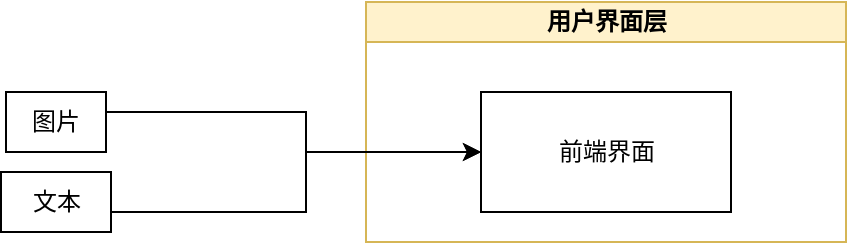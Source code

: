 <mxfile version="24.8.4">
  <diagram id="prtHgNgQTEPvFCAcTncT" name="Page-1">
    <mxGraphModel dx="1162" dy="731" grid="1" gridSize="10" guides="1" tooltips="1" connect="1" arrows="1" fold="1" page="1" pageScale="1" pageWidth="827" pageHeight="1169" math="0" shadow="0">
      <root>
        <mxCell id="0" />
        <mxCell id="1" parent="0" />
        <mxCell id="dNxyNK7c78bLwvsdeMH5-11" value="用户界面层" style="swimlane;html=1;startSize=20;horizontal=1;containerType=tree;glass=0;fillColor=#fff2cc;strokeColor=#d6b656;" parent="1" vertex="1">
          <mxGeometry x="310" y="85" width="240" height="120" as="geometry" />
        </mxCell>
        <mxCell id="XJMQIK7YwNs6-fbvPwkj-11" value="前端界面" style="rounded=0;whiteSpace=wrap;html=1;" vertex="1" parent="dNxyNK7c78bLwvsdeMH5-11">
          <mxGeometry x="57.5" y="45" width="125" height="60" as="geometry" />
        </mxCell>
        <mxCell id="XJMQIK7YwNs6-fbvPwkj-13" style="edgeStyle=orthogonalEdgeStyle;rounded=0;orthogonalLoop=1;jettySize=auto;html=1;exitX=1;exitY=0.5;exitDx=0;exitDy=0;entryX=0;entryY=0.5;entryDx=0;entryDy=0;" edge="1" parent="1" source="XJMQIK7YwNs6-fbvPwkj-12" target="XJMQIK7YwNs6-fbvPwkj-11">
          <mxGeometry relative="1" as="geometry">
            <Array as="points">
              <mxPoint x="180" y="140" />
              <mxPoint x="280" y="140" />
              <mxPoint x="280" y="160" />
            </Array>
          </mxGeometry>
        </mxCell>
        <mxCell id="XJMQIK7YwNs6-fbvPwkj-12" value="图片" style="rounded=0;whiteSpace=wrap;html=1;" vertex="1" parent="1">
          <mxGeometry x="130" y="130" width="50" height="30" as="geometry" />
        </mxCell>
        <mxCell id="XJMQIK7YwNs6-fbvPwkj-15" style="edgeStyle=orthogonalEdgeStyle;rounded=0;orthogonalLoop=1;jettySize=auto;html=1;entryX=0;entryY=0.5;entryDx=0;entryDy=0;" edge="1" parent="1" source="XJMQIK7YwNs6-fbvPwkj-14" target="XJMQIK7YwNs6-fbvPwkj-11">
          <mxGeometry relative="1" as="geometry">
            <Array as="points">
              <mxPoint x="280" y="190" />
              <mxPoint x="280" y="160" />
            </Array>
          </mxGeometry>
        </mxCell>
        <mxCell id="XJMQIK7YwNs6-fbvPwkj-14" value="文本" style="rounded=0;whiteSpace=wrap;html=1;" vertex="1" parent="1">
          <mxGeometry x="127.5" y="170" width="55" height="30" as="geometry" />
        </mxCell>
      </root>
    </mxGraphModel>
  </diagram>
</mxfile>
